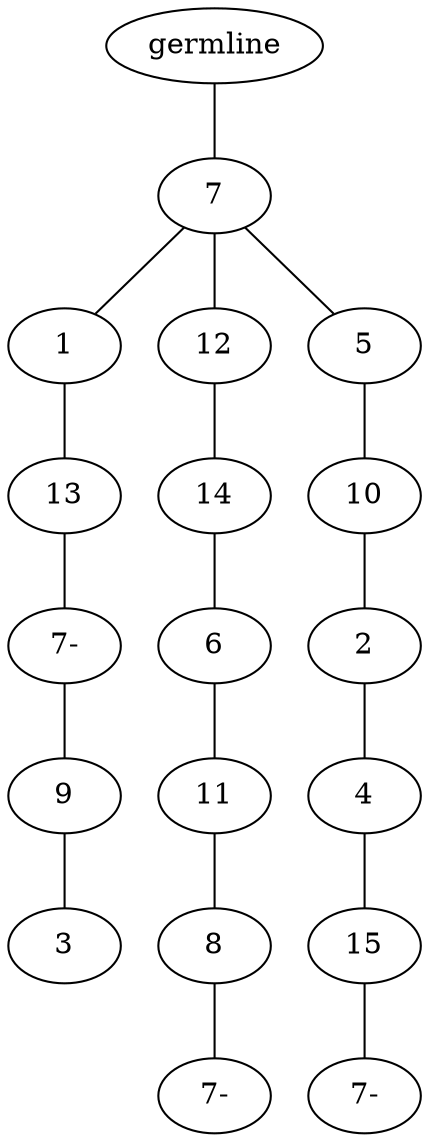 graph tree {
    "140153363469744" [label="germline"];
    "140153363345264" [label="7"];
    "140153363343488" [label="1"];
    "140153363345120" [label="13"];
    "140153363343632" [label="7-"];
    "140153363342144" [label="9"];
    "140153363342288" [label="3"];
    "140153363343152" [label="12"];
    "140153363344688" [label="14"];
    "140153363344784" [label="6"];
    "140153363343392" [label="11"];
    "140153363249904" [label="8"];
    "140153363250576" [label="7-"];
    "140153363344592" [label="5"];
    "140153363342912" [label="10"];
    "140153363250336" [label="2"];
    "140153363249472" [label="4"];
    "140153363342624" [label="15"];
    "140153363343296" [label="7-"];
    "140153363469744" -- "140153363345264";
    "140153363345264" -- "140153363343488";
    "140153363345264" -- "140153363343152";
    "140153363345264" -- "140153363344592";
    "140153363343488" -- "140153363345120";
    "140153363345120" -- "140153363343632";
    "140153363343632" -- "140153363342144";
    "140153363342144" -- "140153363342288";
    "140153363343152" -- "140153363344688";
    "140153363344688" -- "140153363344784";
    "140153363344784" -- "140153363343392";
    "140153363343392" -- "140153363249904";
    "140153363249904" -- "140153363250576";
    "140153363344592" -- "140153363342912";
    "140153363342912" -- "140153363250336";
    "140153363250336" -- "140153363249472";
    "140153363249472" -- "140153363342624";
    "140153363342624" -- "140153363343296";
}
